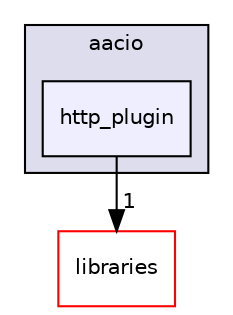 digraph "plugins/http_plugin/include/aacio/http_plugin" {
  compound=true
  node [ fontsize="10", fontname="Helvetica"];
  edge [ labelfontsize="10", labelfontname="Helvetica"];
  subgraph clusterdir_ddd36a1b36d6f0467424676f7b602b8f {
    graph [ bgcolor="#ddddee", pencolor="black", label="aacio" fontname="Helvetica", fontsize="10", URL="dir_ddd36a1b36d6f0467424676f7b602b8f.html"]
  dir_0e48b1e13fecd2a2facc05cb5b6fa5f3 [shape=box, label="http_plugin", style="filled", fillcolor="#eeeeff", pencolor="black", URL="dir_0e48b1e13fecd2a2facc05cb5b6fa5f3.html"];
  }
  dir_bc0718b08fb2015b8e59c47b2805f60c [shape=box label="libraries" fillcolor="white" style="filled" color="red" URL="dir_bc0718b08fb2015b8e59c47b2805f60c.html"];
  dir_0e48b1e13fecd2a2facc05cb5b6fa5f3->dir_bc0718b08fb2015b8e59c47b2805f60c [headlabel="1", labeldistance=1.5 headhref="dir_001859_000004.html"];
}
